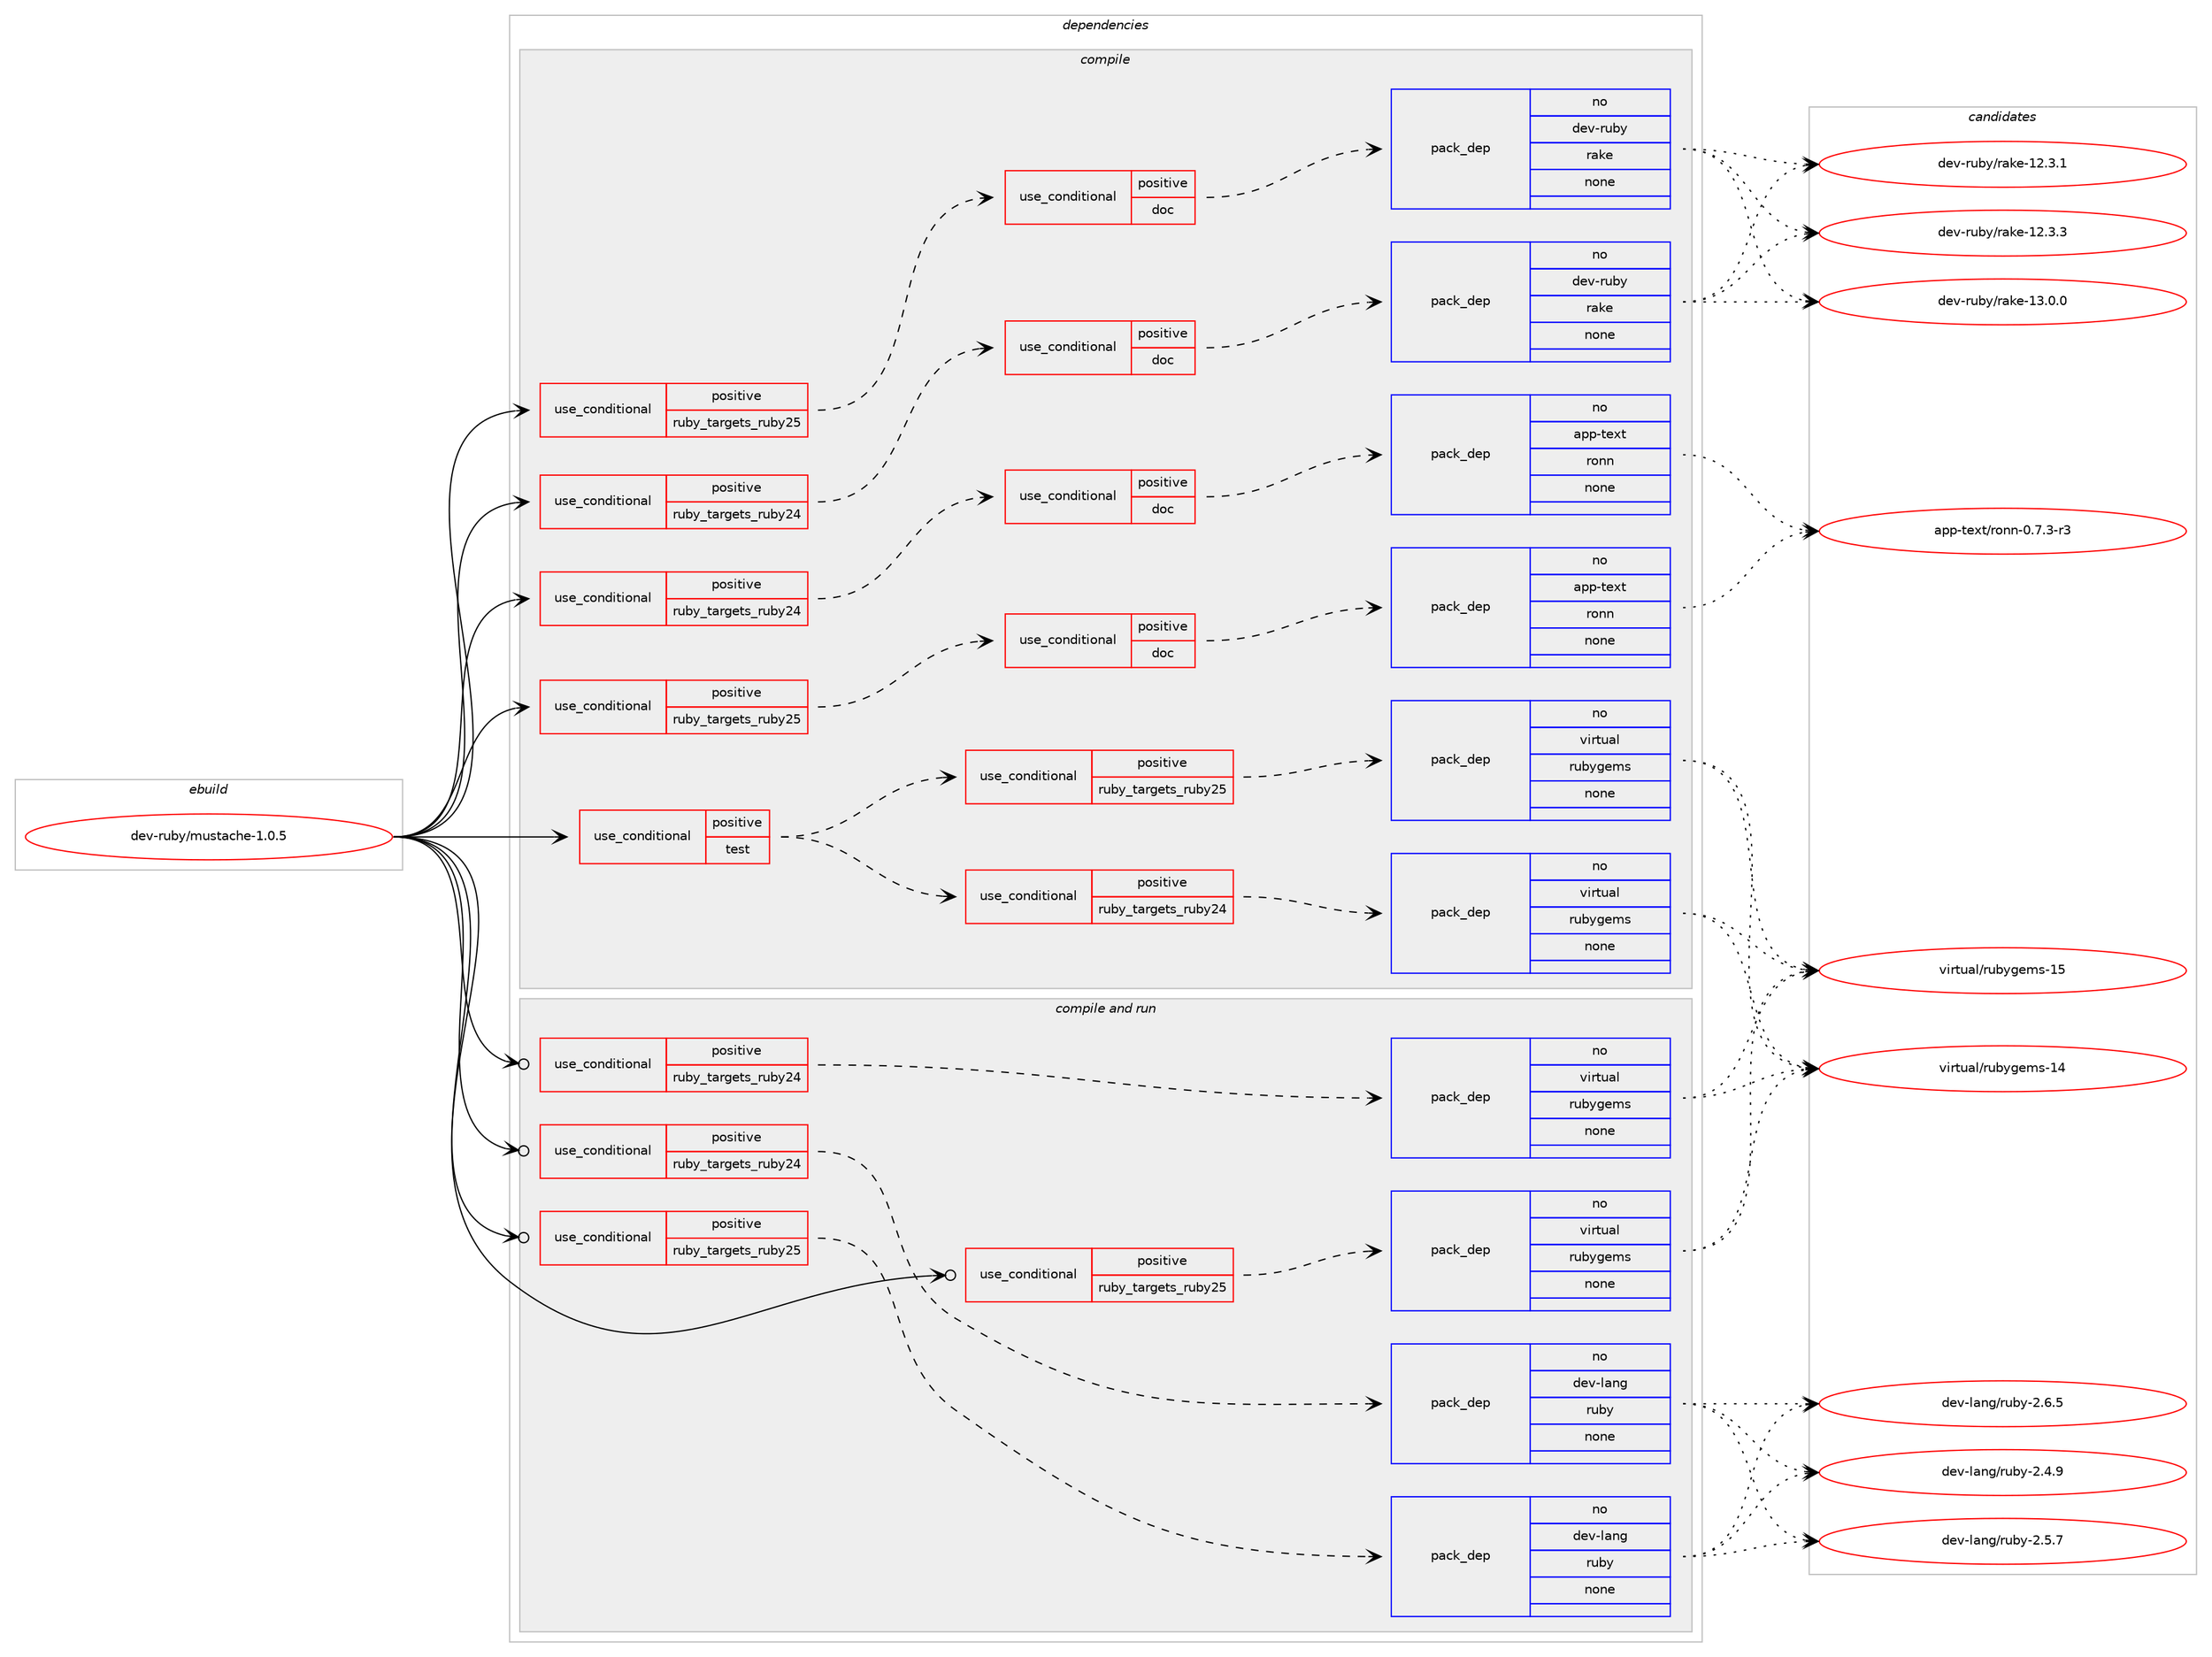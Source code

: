 digraph prolog {

# *************
# Graph options
# *************

newrank=true;
concentrate=true;
compound=true;
graph [rankdir=LR,fontname=Helvetica,fontsize=10,ranksep=1.5];#, ranksep=2.5, nodesep=0.2];
edge  [arrowhead=vee];
node  [fontname=Helvetica,fontsize=10];

# **********
# The ebuild
# **********

subgraph cluster_leftcol {
color=gray;
rank=same;
label=<<i>ebuild</i>>;
id [label="dev-ruby/mustache-1.0.5", color=red, width=4, href="../dev-ruby/mustache-1.0.5.svg"];
}

# ****************
# The dependencies
# ****************

subgraph cluster_midcol {
color=gray;
label=<<i>dependencies</i>>;
subgraph cluster_compile {
fillcolor="#eeeeee";
style=filled;
label=<<i>compile</i>>;
subgraph cond168467 {
dependency696911 [label=<<TABLE BORDER="0" CELLBORDER="1" CELLSPACING="0" CELLPADDING="4"><TR><TD ROWSPAN="3" CELLPADDING="10">use_conditional</TD></TR><TR><TD>positive</TD></TR><TR><TD>ruby_targets_ruby24</TD></TR></TABLE>>, shape=none, color=red];
subgraph cond168468 {
dependency696912 [label=<<TABLE BORDER="0" CELLBORDER="1" CELLSPACING="0" CELLPADDING="4"><TR><TD ROWSPAN="3" CELLPADDING="10">use_conditional</TD></TR><TR><TD>positive</TD></TR><TR><TD>doc</TD></TR></TABLE>>, shape=none, color=red];
subgraph pack516447 {
dependency696913 [label=<<TABLE BORDER="0" CELLBORDER="1" CELLSPACING="0" CELLPADDING="4" WIDTH="220"><TR><TD ROWSPAN="6" CELLPADDING="30">pack_dep</TD></TR><TR><TD WIDTH="110">no</TD></TR><TR><TD>app-text</TD></TR><TR><TD>ronn</TD></TR><TR><TD>none</TD></TR><TR><TD></TD></TR></TABLE>>, shape=none, color=blue];
}
dependency696912:e -> dependency696913:w [weight=20,style="dashed",arrowhead="vee"];
}
dependency696911:e -> dependency696912:w [weight=20,style="dashed",arrowhead="vee"];
}
id:e -> dependency696911:w [weight=20,style="solid",arrowhead="vee"];
subgraph cond168469 {
dependency696914 [label=<<TABLE BORDER="0" CELLBORDER="1" CELLSPACING="0" CELLPADDING="4"><TR><TD ROWSPAN="3" CELLPADDING="10">use_conditional</TD></TR><TR><TD>positive</TD></TR><TR><TD>ruby_targets_ruby24</TD></TR></TABLE>>, shape=none, color=red];
subgraph cond168470 {
dependency696915 [label=<<TABLE BORDER="0" CELLBORDER="1" CELLSPACING="0" CELLPADDING="4"><TR><TD ROWSPAN="3" CELLPADDING="10">use_conditional</TD></TR><TR><TD>positive</TD></TR><TR><TD>doc</TD></TR></TABLE>>, shape=none, color=red];
subgraph pack516448 {
dependency696916 [label=<<TABLE BORDER="0" CELLBORDER="1" CELLSPACING="0" CELLPADDING="4" WIDTH="220"><TR><TD ROWSPAN="6" CELLPADDING="30">pack_dep</TD></TR><TR><TD WIDTH="110">no</TD></TR><TR><TD>dev-ruby</TD></TR><TR><TD>rake</TD></TR><TR><TD>none</TD></TR><TR><TD></TD></TR></TABLE>>, shape=none, color=blue];
}
dependency696915:e -> dependency696916:w [weight=20,style="dashed",arrowhead="vee"];
}
dependency696914:e -> dependency696915:w [weight=20,style="dashed",arrowhead="vee"];
}
id:e -> dependency696914:w [weight=20,style="solid",arrowhead="vee"];
subgraph cond168471 {
dependency696917 [label=<<TABLE BORDER="0" CELLBORDER="1" CELLSPACING="0" CELLPADDING="4"><TR><TD ROWSPAN="3" CELLPADDING="10">use_conditional</TD></TR><TR><TD>positive</TD></TR><TR><TD>ruby_targets_ruby25</TD></TR></TABLE>>, shape=none, color=red];
subgraph cond168472 {
dependency696918 [label=<<TABLE BORDER="0" CELLBORDER="1" CELLSPACING="0" CELLPADDING="4"><TR><TD ROWSPAN="3" CELLPADDING="10">use_conditional</TD></TR><TR><TD>positive</TD></TR><TR><TD>doc</TD></TR></TABLE>>, shape=none, color=red];
subgraph pack516449 {
dependency696919 [label=<<TABLE BORDER="0" CELLBORDER="1" CELLSPACING="0" CELLPADDING="4" WIDTH="220"><TR><TD ROWSPAN="6" CELLPADDING="30">pack_dep</TD></TR><TR><TD WIDTH="110">no</TD></TR><TR><TD>app-text</TD></TR><TR><TD>ronn</TD></TR><TR><TD>none</TD></TR><TR><TD></TD></TR></TABLE>>, shape=none, color=blue];
}
dependency696918:e -> dependency696919:w [weight=20,style="dashed",arrowhead="vee"];
}
dependency696917:e -> dependency696918:w [weight=20,style="dashed",arrowhead="vee"];
}
id:e -> dependency696917:w [weight=20,style="solid",arrowhead="vee"];
subgraph cond168473 {
dependency696920 [label=<<TABLE BORDER="0" CELLBORDER="1" CELLSPACING="0" CELLPADDING="4"><TR><TD ROWSPAN="3" CELLPADDING="10">use_conditional</TD></TR><TR><TD>positive</TD></TR><TR><TD>ruby_targets_ruby25</TD></TR></TABLE>>, shape=none, color=red];
subgraph cond168474 {
dependency696921 [label=<<TABLE BORDER="0" CELLBORDER="1" CELLSPACING="0" CELLPADDING="4"><TR><TD ROWSPAN="3" CELLPADDING="10">use_conditional</TD></TR><TR><TD>positive</TD></TR><TR><TD>doc</TD></TR></TABLE>>, shape=none, color=red];
subgraph pack516450 {
dependency696922 [label=<<TABLE BORDER="0" CELLBORDER="1" CELLSPACING="0" CELLPADDING="4" WIDTH="220"><TR><TD ROWSPAN="6" CELLPADDING="30">pack_dep</TD></TR><TR><TD WIDTH="110">no</TD></TR><TR><TD>dev-ruby</TD></TR><TR><TD>rake</TD></TR><TR><TD>none</TD></TR><TR><TD></TD></TR></TABLE>>, shape=none, color=blue];
}
dependency696921:e -> dependency696922:w [weight=20,style="dashed",arrowhead="vee"];
}
dependency696920:e -> dependency696921:w [weight=20,style="dashed",arrowhead="vee"];
}
id:e -> dependency696920:w [weight=20,style="solid",arrowhead="vee"];
subgraph cond168475 {
dependency696923 [label=<<TABLE BORDER="0" CELLBORDER="1" CELLSPACING="0" CELLPADDING="4"><TR><TD ROWSPAN="3" CELLPADDING="10">use_conditional</TD></TR><TR><TD>positive</TD></TR><TR><TD>test</TD></TR></TABLE>>, shape=none, color=red];
subgraph cond168476 {
dependency696924 [label=<<TABLE BORDER="0" CELLBORDER="1" CELLSPACING="0" CELLPADDING="4"><TR><TD ROWSPAN="3" CELLPADDING="10">use_conditional</TD></TR><TR><TD>positive</TD></TR><TR><TD>ruby_targets_ruby24</TD></TR></TABLE>>, shape=none, color=red];
subgraph pack516451 {
dependency696925 [label=<<TABLE BORDER="0" CELLBORDER="1" CELLSPACING="0" CELLPADDING="4" WIDTH="220"><TR><TD ROWSPAN="6" CELLPADDING="30">pack_dep</TD></TR><TR><TD WIDTH="110">no</TD></TR><TR><TD>virtual</TD></TR><TR><TD>rubygems</TD></TR><TR><TD>none</TD></TR><TR><TD></TD></TR></TABLE>>, shape=none, color=blue];
}
dependency696924:e -> dependency696925:w [weight=20,style="dashed",arrowhead="vee"];
}
dependency696923:e -> dependency696924:w [weight=20,style="dashed",arrowhead="vee"];
subgraph cond168477 {
dependency696926 [label=<<TABLE BORDER="0" CELLBORDER="1" CELLSPACING="0" CELLPADDING="4"><TR><TD ROWSPAN="3" CELLPADDING="10">use_conditional</TD></TR><TR><TD>positive</TD></TR><TR><TD>ruby_targets_ruby25</TD></TR></TABLE>>, shape=none, color=red];
subgraph pack516452 {
dependency696927 [label=<<TABLE BORDER="0" CELLBORDER="1" CELLSPACING="0" CELLPADDING="4" WIDTH="220"><TR><TD ROWSPAN="6" CELLPADDING="30">pack_dep</TD></TR><TR><TD WIDTH="110">no</TD></TR><TR><TD>virtual</TD></TR><TR><TD>rubygems</TD></TR><TR><TD>none</TD></TR><TR><TD></TD></TR></TABLE>>, shape=none, color=blue];
}
dependency696926:e -> dependency696927:w [weight=20,style="dashed",arrowhead="vee"];
}
dependency696923:e -> dependency696926:w [weight=20,style="dashed",arrowhead="vee"];
}
id:e -> dependency696923:w [weight=20,style="solid",arrowhead="vee"];
}
subgraph cluster_compileandrun {
fillcolor="#eeeeee";
style=filled;
label=<<i>compile and run</i>>;
subgraph cond168478 {
dependency696928 [label=<<TABLE BORDER="0" CELLBORDER="1" CELLSPACING="0" CELLPADDING="4"><TR><TD ROWSPAN="3" CELLPADDING="10">use_conditional</TD></TR><TR><TD>positive</TD></TR><TR><TD>ruby_targets_ruby24</TD></TR></TABLE>>, shape=none, color=red];
subgraph pack516453 {
dependency696929 [label=<<TABLE BORDER="0" CELLBORDER="1" CELLSPACING="0" CELLPADDING="4" WIDTH="220"><TR><TD ROWSPAN="6" CELLPADDING="30">pack_dep</TD></TR><TR><TD WIDTH="110">no</TD></TR><TR><TD>dev-lang</TD></TR><TR><TD>ruby</TD></TR><TR><TD>none</TD></TR><TR><TD></TD></TR></TABLE>>, shape=none, color=blue];
}
dependency696928:e -> dependency696929:w [weight=20,style="dashed",arrowhead="vee"];
}
id:e -> dependency696928:w [weight=20,style="solid",arrowhead="odotvee"];
subgraph cond168479 {
dependency696930 [label=<<TABLE BORDER="0" CELLBORDER="1" CELLSPACING="0" CELLPADDING="4"><TR><TD ROWSPAN="3" CELLPADDING="10">use_conditional</TD></TR><TR><TD>positive</TD></TR><TR><TD>ruby_targets_ruby24</TD></TR></TABLE>>, shape=none, color=red];
subgraph pack516454 {
dependency696931 [label=<<TABLE BORDER="0" CELLBORDER="1" CELLSPACING="0" CELLPADDING="4" WIDTH="220"><TR><TD ROWSPAN="6" CELLPADDING="30">pack_dep</TD></TR><TR><TD WIDTH="110">no</TD></TR><TR><TD>virtual</TD></TR><TR><TD>rubygems</TD></TR><TR><TD>none</TD></TR><TR><TD></TD></TR></TABLE>>, shape=none, color=blue];
}
dependency696930:e -> dependency696931:w [weight=20,style="dashed",arrowhead="vee"];
}
id:e -> dependency696930:w [weight=20,style="solid",arrowhead="odotvee"];
subgraph cond168480 {
dependency696932 [label=<<TABLE BORDER="0" CELLBORDER="1" CELLSPACING="0" CELLPADDING="4"><TR><TD ROWSPAN="3" CELLPADDING="10">use_conditional</TD></TR><TR><TD>positive</TD></TR><TR><TD>ruby_targets_ruby25</TD></TR></TABLE>>, shape=none, color=red];
subgraph pack516455 {
dependency696933 [label=<<TABLE BORDER="0" CELLBORDER="1" CELLSPACING="0" CELLPADDING="4" WIDTH="220"><TR><TD ROWSPAN="6" CELLPADDING="30">pack_dep</TD></TR><TR><TD WIDTH="110">no</TD></TR><TR><TD>dev-lang</TD></TR><TR><TD>ruby</TD></TR><TR><TD>none</TD></TR><TR><TD></TD></TR></TABLE>>, shape=none, color=blue];
}
dependency696932:e -> dependency696933:w [weight=20,style="dashed",arrowhead="vee"];
}
id:e -> dependency696932:w [weight=20,style="solid",arrowhead="odotvee"];
subgraph cond168481 {
dependency696934 [label=<<TABLE BORDER="0" CELLBORDER="1" CELLSPACING="0" CELLPADDING="4"><TR><TD ROWSPAN="3" CELLPADDING="10">use_conditional</TD></TR><TR><TD>positive</TD></TR><TR><TD>ruby_targets_ruby25</TD></TR></TABLE>>, shape=none, color=red];
subgraph pack516456 {
dependency696935 [label=<<TABLE BORDER="0" CELLBORDER="1" CELLSPACING="0" CELLPADDING="4" WIDTH="220"><TR><TD ROWSPAN="6" CELLPADDING="30">pack_dep</TD></TR><TR><TD WIDTH="110">no</TD></TR><TR><TD>virtual</TD></TR><TR><TD>rubygems</TD></TR><TR><TD>none</TD></TR><TR><TD></TD></TR></TABLE>>, shape=none, color=blue];
}
dependency696934:e -> dependency696935:w [weight=20,style="dashed",arrowhead="vee"];
}
id:e -> dependency696934:w [weight=20,style="solid",arrowhead="odotvee"];
}
subgraph cluster_run {
fillcolor="#eeeeee";
style=filled;
label=<<i>run</i>>;
}
}

# **************
# The candidates
# **************

subgraph cluster_choices {
rank=same;
color=gray;
label=<<i>candidates</i>>;

subgraph choice516447 {
color=black;
nodesep=1;
choice9711211245116101120116471141111101104548465546514511451 [label="app-text/ronn-0.7.3-r3", color=red, width=4,href="../app-text/ronn-0.7.3-r3.svg"];
dependency696913:e -> choice9711211245116101120116471141111101104548465546514511451:w [style=dotted,weight="100"];
}
subgraph choice516448 {
color=black;
nodesep=1;
choice1001011184511411798121471149710710145495046514649 [label="dev-ruby/rake-12.3.1", color=red, width=4,href="../dev-ruby/rake-12.3.1.svg"];
choice1001011184511411798121471149710710145495046514651 [label="dev-ruby/rake-12.3.3", color=red, width=4,href="../dev-ruby/rake-12.3.3.svg"];
choice1001011184511411798121471149710710145495146484648 [label="dev-ruby/rake-13.0.0", color=red, width=4,href="../dev-ruby/rake-13.0.0.svg"];
dependency696916:e -> choice1001011184511411798121471149710710145495046514649:w [style=dotted,weight="100"];
dependency696916:e -> choice1001011184511411798121471149710710145495046514651:w [style=dotted,weight="100"];
dependency696916:e -> choice1001011184511411798121471149710710145495146484648:w [style=dotted,weight="100"];
}
subgraph choice516449 {
color=black;
nodesep=1;
choice9711211245116101120116471141111101104548465546514511451 [label="app-text/ronn-0.7.3-r3", color=red, width=4,href="../app-text/ronn-0.7.3-r3.svg"];
dependency696919:e -> choice9711211245116101120116471141111101104548465546514511451:w [style=dotted,weight="100"];
}
subgraph choice516450 {
color=black;
nodesep=1;
choice1001011184511411798121471149710710145495046514649 [label="dev-ruby/rake-12.3.1", color=red, width=4,href="../dev-ruby/rake-12.3.1.svg"];
choice1001011184511411798121471149710710145495046514651 [label="dev-ruby/rake-12.3.3", color=red, width=4,href="../dev-ruby/rake-12.3.3.svg"];
choice1001011184511411798121471149710710145495146484648 [label="dev-ruby/rake-13.0.0", color=red, width=4,href="../dev-ruby/rake-13.0.0.svg"];
dependency696922:e -> choice1001011184511411798121471149710710145495046514649:w [style=dotted,weight="100"];
dependency696922:e -> choice1001011184511411798121471149710710145495046514651:w [style=dotted,weight="100"];
dependency696922:e -> choice1001011184511411798121471149710710145495146484648:w [style=dotted,weight="100"];
}
subgraph choice516451 {
color=black;
nodesep=1;
choice118105114116117971084711411798121103101109115454952 [label="virtual/rubygems-14", color=red, width=4,href="../virtual/rubygems-14.svg"];
choice118105114116117971084711411798121103101109115454953 [label="virtual/rubygems-15", color=red, width=4,href="../virtual/rubygems-15.svg"];
dependency696925:e -> choice118105114116117971084711411798121103101109115454952:w [style=dotted,weight="100"];
dependency696925:e -> choice118105114116117971084711411798121103101109115454953:w [style=dotted,weight="100"];
}
subgraph choice516452 {
color=black;
nodesep=1;
choice118105114116117971084711411798121103101109115454952 [label="virtual/rubygems-14", color=red, width=4,href="../virtual/rubygems-14.svg"];
choice118105114116117971084711411798121103101109115454953 [label="virtual/rubygems-15", color=red, width=4,href="../virtual/rubygems-15.svg"];
dependency696927:e -> choice118105114116117971084711411798121103101109115454952:w [style=dotted,weight="100"];
dependency696927:e -> choice118105114116117971084711411798121103101109115454953:w [style=dotted,weight="100"];
}
subgraph choice516453 {
color=black;
nodesep=1;
choice10010111845108971101034711411798121455046524657 [label="dev-lang/ruby-2.4.9", color=red, width=4,href="../dev-lang/ruby-2.4.9.svg"];
choice10010111845108971101034711411798121455046534655 [label="dev-lang/ruby-2.5.7", color=red, width=4,href="../dev-lang/ruby-2.5.7.svg"];
choice10010111845108971101034711411798121455046544653 [label="dev-lang/ruby-2.6.5", color=red, width=4,href="../dev-lang/ruby-2.6.5.svg"];
dependency696929:e -> choice10010111845108971101034711411798121455046524657:w [style=dotted,weight="100"];
dependency696929:e -> choice10010111845108971101034711411798121455046534655:w [style=dotted,weight="100"];
dependency696929:e -> choice10010111845108971101034711411798121455046544653:w [style=dotted,weight="100"];
}
subgraph choice516454 {
color=black;
nodesep=1;
choice118105114116117971084711411798121103101109115454952 [label="virtual/rubygems-14", color=red, width=4,href="../virtual/rubygems-14.svg"];
choice118105114116117971084711411798121103101109115454953 [label="virtual/rubygems-15", color=red, width=4,href="../virtual/rubygems-15.svg"];
dependency696931:e -> choice118105114116117971084711411798121103101109115454952:w [style=dotted,weight="100"];
dependency696931:e -> choice118105114116117971084711411798121103101109115454953:w [style=dotted,weight="100"];
}
subgraph choice516455 {
color=black;
nodesep=1;
choice10010111845108971101034711411798121455046524657 [label="dev-lang/ruby-2.4.9", color=red, width=4,href="../dev-lang/ruby-2.4.9.svg"];
choice10010111845108971101034711411798121455046534655 [label="dev-lang/ruby-2.5.7", color=red, width=4,href="../dev-lang/ruby-2.5.7.svg"];
choice10010111845108971101034711411798121455046544653 [label="dev-lang/ruby-2.6.5", color=red, width=4,href="../dev-lang/ruby-2.6.5.svg"];
dependency696933:e -> choice10010111845108971101034711411798121455046524657:w [style=dotted,weight="100"];
dependency696933:e -> choice10010111845108971101034711411798121455046534655:w [style=dotted,weight="100"];
dependency696933:e -> choice10010111845108971101034711411798121455046544653:w [style=dotted,weight="100"];
}
subgraph choice516456 {
color=black;
nodesep=1;
choice118105114116117971084711411798121103101109115454952 [label="virtual/rubygems-14", color=red, width=4,href="../virtual/rubygems-14.svg"];
choice118105114116117971084711411798121103101109115454953 [label="virtual/rubygems-15", color=red, width=4,href="../virtual/rubygems-15.svg"];
dependency696935:e -> choice118105114116117971084711411798121103101109115454952:w [style=dotted,weight="100"];
dependency696935:e -> choice118105114116117971084711411798121103101109115454953:w [style=dotted,weight="100"];
}
}

}

